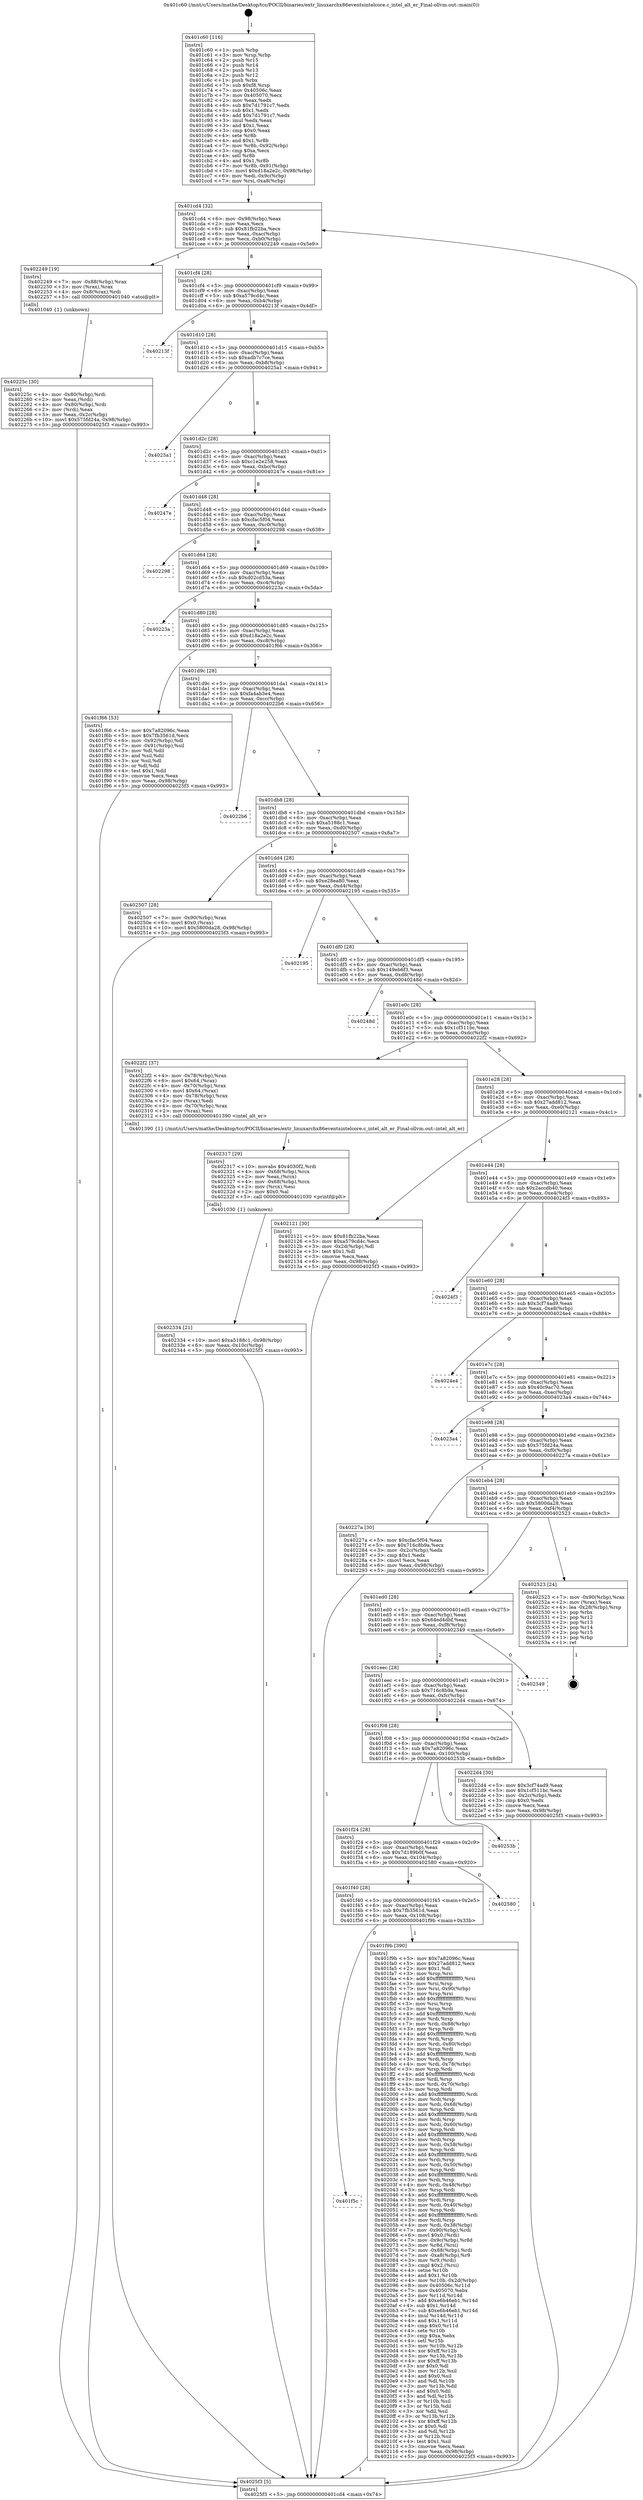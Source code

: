 digraph "0x401c60" {
  label = "0x401c60 (/mnt/c/Users/mathe/Desktop/tcc/POCII/binaries/extr_linuxarchx86eventsintelcore.c_intel_alt_er_Final-ollvm.out::main(0))"
  labelloc = "t"
  node[shape=record]

  Entry [label="",width=0.3,height=0.3,shape=circle,fillcolor=black,style=filled]
  "0x401cd4" [label="{
     0x401cd4 [32]\l
     | [instrs]\l
     &nbsp;&nbsp;0x401cd4 \<+6\>: mov -0x98(%rbp),%eax\l
     &nbsp;&nbsp;0x401cda \<+2\>: mov %eax,%ecx\l
     &nbsp;&nbsp;0x401cdc \<+6\>: sub $0x81fb22ba,%ecx\l
     &nbsp;&nbsp;0x401ce2 \<+6\>: mov %eax,-0xac(%rbp)\l
     &nbsp;&nbsp;0x401ce8 \<+6\>: mov %ecx,-0xb0(%rbp)\l
     &nbsp;&nbsp;0x401cee \<+6\>: je 0000000000402249 \<main+0x5e9\>\l
  }"]
  "0x402249" [label="{
     0x402249 [19]\l
     | [instrs]\l
     &nbsp;&nbsp;0x402249 \<+7\>: mov -0x88(%rbp),%rax\l
     &nbsp;&nbsp;0x402250 \<+3\>: mov (%rax),%rax\l
     &nbsp;&nbsp;0x402253 \<+4\>: mov 0x8(%rax),%rdi\l
     &nbsp;&nbsp;0x402257 \<+5\>: call 0000000000401040 \<atoi@plt\>\l
     | [calls]\l
     &nbsp;&nbsp;0x401040 \{1\} (unknown)\l
  }"]
  "0x401cf4" [label="{
     0x401cf4 [28]\l
     | [instrs]\l
     &nbsp;&nbsp;0x401cf4 \<+5\>: jmp 0000000000401cf9 \<main+0x99\>\l
     &nbsp;&nbsp;0x401cf9 \<+6\>: mov -0xac(%rbp),%eax\l
     &nbsp;&nbsp;0x401cff \<+5\>: sub $0xa579cd4c,%eax\l
     &nbsp;&nbsp;0x401d04 \<+6\>: mov %eax,-0xb4(%rbp)\l
     &nbsp;&nbsp;0x401d0a \<+6\>: je 000000000040213f \<main+0x4df\>\l
  }"]
  Exit [label="",width=0.3,height=0.3,shape=circle,fillcolor=black,style=filled,peripheries=2]
  "0x40213f" [label="{
     0x40213f\l
  }", style=dashed]
  "0x401d10" [label="{
     0x401d10 [28]\l
     | [instrs]\l
     &nbsp;&nbsp;0x401d10 \<+5\>: jmp 0000000000401d15 \<main+0xb5\>\l
     &nbsp;&nbsp;0x401d15 \<+6\>: mov -0xac(%rbp),%eax\l
     &nbsp;&nbsp;0x401d1b \<+5\>: sub $0xadb7c7ce,%eax\l
     &nbsp;&nbsp;0x401d20 \<+6\>: mov %eax,-0xb8(%rbp)\l
     &nbsp;&nbsp;0x401d26 \<+6\>: je 00000000004025a1 \<main+0x941\>\l
  }"]
  "0x402334" [label="{
     0x402334 [21]\l
     | [instrs]\l
     &nbsp;&nbsp;0x402334 \<+10\>: movl $0xa5188c1,-0x98(%rbp)\l
     &nbsp;&nbsp;0x40233e \<+6\>: mov %eax,-0x10c(%rbp)\l
     &nbsp;&nbsp;0x402344 \<+5\>: jmp 00000000004025f3 \<main+0x993\>\l
  }"]
  "0x4025a1" [label="{
     0x4025a1\l
  }", style=dashed]
  "0x401d2c" [label="{
     0x401d2c [28]\l
     | [instrs]\l
     &nbsp;&nbsp;0x401d2c \<+5\>: jmp 0000000000401d31 \<main+0xd1\>\l
     &nbsp;&nbsp;0x401d31 \<+6\>: mov -0xac(%rbp),%eax\l
     &nbsp;&nbsp;0x401d37 \<+5\>: sub $0xc1e2e258,%eax\l
     &nbsp;&nbsp;0x401d3c \<+6\>: mov %eax,-0xbc(%rbp)\l
     &nbsp;&nbsp;0x401d42 \<+6\>: je 000000000040247e \<main+0x81e\>\l
  }"]
  "0x402317" [label="{
     0x402317 [29]\l
     | [instrs]\l
     &nbsp;&nbsp;0x402317 \<+10\>: movabs $0x4030f2,%rdi\l
     &nbsp;&nbsp;0x402321 \<+4\>: mov -0x68(%rbp),%rcx\l
     &nbsp;&nbsp;0x402325 \<+2\>: mov %eax,(%rcx)\l
     &nbsp;&nbsp;0x402327 \<+4\>: mov -0x68(%rbp),%rcx\l
     &nbsp;&nbsp;0x40232b \<+2\>: mov (%rcx),%esi\l
     &nbsp;&nbsp;0x40232d \<+2\>: mov $0x0,%al\l
     &nbsp;&nbsp;0x40232f \<+5\>: call 0000000000401030 \<printf@plt\>\l
     | [calls]\l
     &nbsp;&nbsp;0x401030 \{1\} (unknown)\l
  }"]
  "0x40247e" [label="{
     0x40247e\l
  }", style=dashed]
  "0x401d48" [label="{
     0x401d48 [28]\l
     | [instrs]\l
     &nbsp;&nbsp;0x401d48 \<+5\>: jmp 0000000000401d4d \<main+0xed\>\l
     &nbsp;&nbsp;0x401d4d \<+6\>: mov -0xac(%rbp),%eax\l
     &nbsp;&nbsp;0x401d53 \<+5\>: sub $0xcfac5f04,%eax\l
     &nbsp;&nbsp;0x401d58 \<+6\>: mov %eax,-0xc0(%rbp)\l
     &nbsp;&nbsp;0x401d5e \<+6\>: je 0000000000402298 \<main+0x638\>\l
  }"]
  "0x40225c" [label="{
     0x40225c [30]\l
     | [instrs]\l
     &nbsp;&nbsp;0x40225c \<+4\>: mov -0x80(%rbp),%rdi\l
     &nbsp;&nbsp;0x402260 \<+2\>: mov %eax,(%rdi)\l
     &nbsp;&nbsp;0x402262 \<+4\>: mov -0x80(%rbp),%rdi\l
     &nbsp;&nbsp;0x402266 \<+2\>: mov (%rdi),%eax\l
     &nbsp;&nbsp;0x402268 \<+3\>: mov %eax,-0x2c(%rbp)\l
     &nbsp;&nbsp;0x40226b \<+10\>: movl $0x575fd24a,-0x98(%rbp)\l
     &nbsp;&nbsp;0x402275 \<+5\>: jmp 00000000004025f3 \<main+0x993\>\l
  }"]
  "0x402298" [label="{
     0x402298\l
  }", style=dashed]
  "0x401d64" [label="{
     0x401d64 [28]\l
     | [instrs]\l
     &nbsp;&nbsp;0x401d64 \<+5\>: jmp 0000000000401d69 \<main+0x109\>\l
     &nbsp;&nbsp;0x401d69 \<+6\>: mov -0xac(%rbp),%eax\l
     &nbsp;&nbsp;0x401d6f \<+5\>: sub $0xd02cd53a,%eax\l
     &nbsp;&nbsp;0x401d74 \<+6\>: mov %eax,-0xc4(%rbp)\l
     &nbsp;&nbsp;0x401d7a \<+6\>: je 000000000040223a \<main+0x5da\>\l
  }"]
  "0x401f5c" [label="{
     0x401f5c\l
  }", style=dashed]
  "0x40223a" [label="{
     0x40223a\l
  }", style=dashed]
  "0x401d80" [label="{
     0x401d80 [28]\l
     | [instrs]\l
     &nbsp;&nbsp;0x401d80 \<+5\>: jmp 0000000000401d85 \<main+0x125\>\l
     &nbsp;&nbsp;0x401d85 \<+6\>: mov -0xac(%rbp),%eax\l
     &nbsp;&nbsp;0x401d8b \<+5\>: sub $0xd18a2e2c,%eax\l
     &nbsp;&nbsp;0x401d90 \<+6\>: mov %eax,-0xc8(%rbp)\l
     &nbsp;&nbsp;0x401d96 \<+6\>: je 0000000000401f66 \<main+0x306\>\l
  }"]
  "0x401f9b" [label="{
     0x401f9b [390]\l
     | [instrs]\l
     &nbsp;&nbsp;0x401f9b \<+5\>: mov $0x7a82096c,%eax\l
     &nbsp;&nbsp;0x401fa0 \<+5\>: mov $0x27add812,%ecx\l
     &nbsp;&nbsp;0x401fa5 \<+2\>: mov $0x1,%dl\l
     &nbsp;&nbsp;0x401fa7 \<+3\>: mov %rsp,%rsi\l
     &nbsp;&nbsp;0x401faa \<+4\>: add $0xfffffffffffffff0,%rsi\l
     &nbsp;&nbsp;0x401fae \<+3\>: mov %rsi,%rsp\l
     &nbsp;&nbsp;0x401fb1 \<+7\>: mov %rsi,-0x90(%rbp)\l
     &nbsp;&nbsp;0x401fb8 \<+3\>: mov %rsp,%rsi\l
     &nbsp;&nbsp;0x401fbb \<+4\>: add $0xfffffffffffffff0,%rsi\l
     &nbsp;&nbsp;0x401fbf \<+3\>: mov %rsi,%rsp\l
     &nbsp;&nbsp;0x401fc2 \<+3\>: mov %rsp,%rdi\l
     &nbsp;&nbsp;0x401fc5 \<+4\>: add $0xfffffffffffffff0,%rdi\l
     &nbsp;&nbsp;0x401fc9 \<+3\>: mov %rdi,%rsp\l
     &nbsp;&nbsp;0x401fcc \<+7\>: mov %rdi,-0x88(%rbp)\l
     &nbsp;&nbsp;0x401fd3 \<+3\>: mov %rsp,%rdi\l
     &nbsp;&nbsp;0x401fd6 \<+4\>: add $0xfffffffffffffff0,%rdi\l
     &nbsp;&nbsp;0x401fda \<+3\>: mov %rdi,%rsp\l
     &nbsp;&nbsp;0x401fdd \<+4\>: mov %rdi,-0x80(%rbp)\l
     &nbsp;&nbsp;0x401fe1 \<+3\>: mov %rsp,%rdi\l
     &nbsp;&nbsp;0x401fe4 \<+4\>: add $0xfffffffffffffff0,%rdi\l
     &nbsp;&nbsp;0x401fe8 \<+3\>: mov %rdi,%rsp\l
     &nbsp;&nbsp;0x401feb \<+4\>: mov %rdi,-0x78(%rbp)\l
     &nbsp;&nbsp;0x401fef \<+3\>: mov %rsp,%rdi\l
     &nbsp;&nbsp;0x401ff2 \<+4\>: add $0xfffffffffffffff0,%rdi\l
     &nbsp;&nbsp;0x401ff6 \<+3\>: mov %rdi,%rsp\l
     &nbsp;&nbsp;0x401ff9 \<+4\>: mov %rdi,-0x70(%rbp)\l
     &nbsp;&nbsp;0x401ffd \<+3\>: mov %rsp,%rdi\l
     &nbsp;&nbsp;0x402000 \<+4\>: add $0xfffffffffffffff0,%rdi\l
     &nbsp;&nbsp;0x402004 \<+3\>: mov %rdi,%rsp\l
     &nbsp;&nbsp;0x402007 \<+4\>: mov %rdi,-0x68(%rbp)\l
     &nbsp;&nbsp;0x40200b \<+3\>: mov %rsp,%rdi\l
     &nbsp;&nbsp;0x40200e \<+4\>: add $0xfffffffffffffff0,%rdi\l
     &nbsp;&nbsp;0x402012 \<+3\>: mov %rdi,%rsp\l
     &nbsp;&nbsp;0x402015 \<+4\>: mov %rdi,-0x60(%rbp)\l
     &nbsp;&nbsp;0x402019 \<+3\>: mov %rsp,%rdi\l
     &nbsp;&nbsp;0x40201c \<+4\>: add $0xfffffffffffffff0,%rdi\l
     &nbsp;&nbsp;0x402020 \<+3\>: mov %rdi,%rsp\l
     &nbsp;&nbsp;0x402023 \<+4\>: mov %rdi,-0x58(%rbp)\l
     &nbsp;&nbsp;0x402027 \<+3\>: mov %rsp,%rdi\l
     &nbsp;&nbsp;0x40202a \<+4\>: add $0xfffffffffffffff0,%rdi\l
     &nbsp;&nbsp;0x40202e \<+3\>: mov %rdi,%rsp\l
     &nbsp;&nbsp;0x402031 \<+4\>: mov %rdi,-0x50(%rbp)\l
     &nbsp;&nbsp;0x402035 \<+3\>: mov %rsp,%rdi\l
     &nbsp;&nbsp;0x402038 \<+4\>: add $0xfffffffffffffff0,%rdi\l
     &nbsp;&nbsp;0x40203c \<+3\>: mov %rdi,%rsp\l
     &nbsp;&nbsp;0x40203f \<+4\>: mov %rdi,-0x48(%rbp)\l
     &nbsp;&nbsp;0x402043 \<+3\>: mov %rsp,%rdi\l
     &nbsp;&nbsp;0x402046 \<+4\>: add $0xfffffffffffffff0,%rdi\l
     &nbsp;&nbsp;0x40204a \<+3\>: mov %rdi,%rsp\l
     &nbsp;&nbsp;0x40204d \<+4\>: mov %rdi,-0x40(%rbp)\l
     &nbsp;&nbsp;0x402051 \<+3\>: mov %rsp,%rdi\l
     &nbsp;&nbsp;0x402054 \<+4\>: add $0xfffffffffffffff0,%rdi\l
     &nbsp;&nbsp;0x402058 \<+3\>: mov %rdi,%rsp\l
     &nbsp;&nbsp;0x40205b \<+4\>: mov %rdi,-0x38(%rbp)\l
     &nbsp;&nbsp;0x40205f \<+7\>: mov -0x90(%rbp),%rdi\l
     &nbsp;&nbsp;0x402066 \<+6\>: movl $0x0,(%rdi)\l
     &nbsp;&nbsp;0x40206c \<+7\>: mov -0x9c(%rbp),%r8d\l
     &nbsp;&nbsp;0x402073 \<+3\>: mov %r8d,(%rsi)\l
     &nbsp;&nbsp;0x402076 \<+7\>: mov -0x88(%rbp),%rdi\l
     &nbsp;&nbsp;0x40207d \<+7\>: mov -0xa8(%rbp),%r9\l
     &nbsp;&nbsp;0x402084 \<+3\>: mov %r9,(%rdi)\l
     &nbsp;&nbsp;0x402087 \<+3\>: cmpl $0x2,(%rsi)\l
     &nbsp;&nbsp;0x40208a \<+4\>: setne %r10b\l
     &nbsp;&nbsp;0x40208e \<+4\>: and $0x1,%r10b\l
     &nbsp;&nbsp;0x402092 \<+4\>: mov %r10b,-0x2d(%rbp)\l
     &nbsp;&nbsp;0x402096 \<+8\>: mov 0x40506c,%r11d\l
     &nbsp;&nbsp;0x40209e \<+7\>: mov 0x405070,%ebx\l
     &nbsp;&nbsp;0x4020a5 \<+3\>: mov %r11d,%r14d\l
     &nbsp;&nbsp;0x4020a8 \<+7\>: add $0xe6b46eb1,%r14d\l
     &nbsp;&nbsp;0x4020af \<+4\>: sub $0x1,%r14d\l
     &nbsp;&nbsp;0x4020b3 \<+7\>: sub $0xe6b46eb1,%r14d\l
     &nbsp;&nbsp;0x4020ba \<+4\>: imul %r14d,%r11d\l
     &nbsp;&nbsp;0x4020be \<+4\>: and $0x1,%r11d\l
     &nbsp;&nbsp;0x4020c2 \<+4\>: cmp $0x0,%r11d\l
     &nbsp;&nbsp;0x4020c6 \<+4\>: sete %r10b\l
     &nbsp;&nbsp;0x4020ca \<+3\>: cmp $0xa,%ebx\l
     &nbsp;&nbsp;0x4020cd \<+4\>: setl %r15b\l
     &nbsp;&nbsp;0x4020d1 \<+3\>: mov %r10b,%r12b\l
     &nbsp;&nbsp;0x4020d4 \<+4\>: xor $0xff,%r12b\l
     &nbsp;&nbsp;0x4020d8 \<+3\>: mov %r15b,%r13b\l
     &nbsp;&nbsp;0x4020db \<+4\>: xor $0xff,%r13b\l
     &nbsp;&nbsp;0x4020df \<+3\>: xor $0x0,%dl\l
     &nbsp;&nbsp;0x4020e2 \<+3\>: mov %r12b,%sil\l
     &nbsp;&nbsp;0x4020e5 \<+4\>: and $0x0,%sil\l
     &nbsp;&nbsp;0x4020e9 \<+3\>: and %dl,%r10b\l
     &nbsp;&nbsp;0x4020ec \<+3\>: mov %r13b,%dil\l
     &nbsp;&nbsp;0x4020ef \<+4\>: and $0x0,%dil\l
     &nbsp;&nbsp;0x4020f3 \<+3\>: and %dl,%r15b\l
     &nbsp;&nbsp;0x4020f6 \<+3\>: or %r10b,%sil\l
     &nbsp;&nbsp;0x4020f9 \<+3\>: or %r15b,%dil\l
     &nbsp;&nbsp;0x4020fc \<+3\>: xor %dil,%sil\l
     &nbsp;&nbsp;0x4020ff \<+3\>: or %r13b,%r12b\l
     &nbsp;&nbsp;0x402102 \<+4\>: xor $0xff,%r12b\l
     &nbsp;&nbsp;0x402106 \<+3\>: or $0x0,%dl\l
     &nbsp;&nbsp;0x402109 \<+3\>: and %dl,%r12b\l
     &nbsp;&nbsp;0x40210c \<+3\>: or %r12b,%sil\l
     &nbsp;&nbsp;0x40210f \<+4\>: test $0x1,%sil\l
     &nbsp;&nbsp;0x402113 \<+3\>: cmovne %ecx,%eax\l
     &nbsp;&nbsp;0x402116 \<+6\>: mov %eax,-0x98(%rbp)\l
     &nbsp;&nbsp;0x40211c \<+5\>: jmp 00000000004025f3 \<main+0x993\>\l
  }"]
  "0x401f66" [label="{
     0x401f66 [53]\l
     | [instrs]\l
     &nbsp;&nbsp;0x401f66 \<+5\>: mov $0x7a82096c,%eax\l
     &nbsp;&nbsp;0x401f6b \<+5\>: mov $0x7fb3561d,%ecx\l
     &nbsp;&nbsp;0x401f70 \<+6\>: mov -0x92(%rbp),%dl\l
     &nbsp;&nbsp;0x401f76 \<+7\>: mov -0x91(%rbp),%sil\l
     &nbsp;&nbsp;0x401f7d \<+3\>: mov %dl,%dil\l
     &nbsp;&nbsp;0x401f80 \<+3\>: and %sil,%dil\l
     &nbsp;&nbsp;0x401f83 \<+3\>: xor %sil,%dl\l
     &nbsp;&nbsp;0x401f86 \<+3\>: or %dl,%dil\l
     &nbsp;&nbsp;0x401f89 \<+4\>: test $0x1,%dil\l
     &nbsp;&nbsp;0x401f8d \<+3\>: cmovne %ecx,%eax\l
     &nbsp;&nbsp;0x401f90 \<+6\>: mov %eax,-0x98(%rbp)\l
     &nbsp;&nbsp;0x401f96 \<+5\>: jmp 00000000004025f3 \<main+0x993\>\l
  }"]
  "0x401d9c" [label="{
     0x401d9c [28]\l
     | [instrs]\l
     &nbsp;&nbsp;0x401d9c \<+5\>: jmp 0000000000401da1 \<main+0x141\>\l
     &nbsp;&nbsp;0x401da1 \<+6\>: mov -0xac(%rbp),%eax\l
     &nbsp;&nbsp;0x401da7 \<+5\>: sub $0xfa4ab3e4,%eax\l
     &nbsp;&nbsp;0x401dac \<+6\>: mov %eax,-0xcc(%rbp)\l
     &nbsp;&nbsp;0x401db2 \<+6\>: je 00000000004022b6 \<main+0x656\>\l
  }"]
  "0x4025f3" [label="{
     0x4025f3 [5]\l
     | [instrs]\l
     &nbsp;&nbsp;0x4025f3 \<+5\>: jmp 0000000000401cd4 \<main+0x74\>\l
  }"]
  "0x401c60" [label="{
     0x401c60 [116]\l
     | [instrs]\l
     &nbsp;&nbsp;0x401c60 \<+1\>: push %rbp\l
     &nbsp;&nbsp;0x401c61 \<+3\>: mov %rsp,%rbp\l
     &nbsp;&nbsp;0x401c64 \<+2\>: push %r15\l
     &nbsp;&nbsp;0x401c66 \<+2\>: push %r14\l
     &nbsp;&nbsp;0x401c68 \<+2\>: push %r13\l
     &nbsp;&nbsp;0x401c6a \<+2\>: push %r12\l
     &nbsp;&nbsp;0x401c6c \<+1\>: push %rbx\l
     &nbsp;&nbsp;0x401c6d \<+7\>: sub $0xf8,%rsp\l
     &nbsp;&nbsp;0x401c74 \<+7\>: mov 0x40506c,%eax\l
     &nbsp;&nbsp;0x401c7b \<+7\>: mov 0x405070,%ecx\l
     &nbsp;&nbsp;0x401c82 \<+2\>: mov %eax,%edx\l
     &nbsp;&nbsp;0x401c84 \<+6\>: sub $0x7d1791c7,%edx\l
     &nbsp;&nbsp;0x401c8a \<+3\>: sub $0x1,%edx\l
     &nbsp;&nbsp;0x401c8d \<+6\>: add $0x7d1791c7,%edx\l
     &nbsp;&nbsp;0x401c93 \<+3\>: imul %edx,%eax\l
     &nbsp;&nbsp;0x401c96 \<+3\>: and $0x1,%eax\l
     &nbsp;&nbsp;0x401c99 \<+3\>: cmp $0x0,%eax\l
     &nbsp;&nbsp;0x401c9c \<+4\>: sete %r8b\l
     &nbsp;&nbsp;0x401ca0 \<+4\>: and $0x1,%r8b\l
     &nbsp;&nbsp;0x401ca4 \<+7\>: mov %r8b,-0x92(%rbp)\l
     &nbsp;&nbsp;0x401cab \<+3\>: cmp $0xa,%ecx\l
     &nbsp;&nbsp;0x401cae \<+4\>: setl %r8b\l
     &nbsp;&nbsp;0x401cb2 \<+4\>: and $0x1,%r8b\l
     &nbsp;&nbsp;0x401cb6 \<+7\>: mov %r8b,-0x91(%rbp)\l
     &nbsp;&nbsp;0x401cbd \<+10\>: movl $0xd18a2e2c,-0x98(%rbp)\l
     &nbsp;&nbsp;0x401cc7 \<+6\>: mov %edi,-0x9c(%rbp)\l
     &nbsp;&nbsp;0x401ccd \<+7\>: mov %rsi,-0xa8(%rbp)\l
  }"]
  "0x401f40" [label="{
     0x401f40 [28]\l
     | [instrs]\l
     &nbsp;&nbsp;0x401f40 \<+5\>: jmp 0000000000401f45 \<main+0x2e5\>\l
     &nbsp;&nbsp;0x401f45 \<+6\>: mov -0xac(%rbp),%eax\l
     &nbsp;&nbsp;0x401f4b \<+5\>: sub $0x7fb3561d,%eax\l
     &nbsp;&nbsp;0x401f50 \<+6\>: mov %eax,-0x108(%rbp)\l
     &nbsp;&nbsp;0x401f56 \<+6\>: je 0000000000401f9b \<main+0x33b\>\l
  }"]
  "0x4022b6" [label="{
     0x4022b6\l
  }", style=dashed]
  "0x401db8" [label="{
     0x401db8 [28]\l
     | [instrs]\l
     &nbsp;&nbsp;0x401db8 \<+5\>: jmp 0000000000401dbd \<main+0x15d\>\l
     &nbsp;&nbsp;0x401dbd \<+6\>: mov -0xac(%rbp),%eax\l
     &nbsp;&nbsp;0x401dc3 \<+5\>: sub $0xa5188c1,%eax\l
     &nbsp;&nbsp;0x401dc8 \<+6\>: mov %eax,-0xd0(%rbp)\l
     &nbsp;&nbsp;0x401dce \<+6\>: je 0000000000402507 \<main+0x8a7\>\l
  }"]
  "0x402580" [label="{
     0x402580\l
  }", style=dashed]
  "0x402507" [label="{
     0x402507 [28]\l
     | [instrs]\l
     &nbsp;&nbsp;0x402507 \<+7\>: mov -0x90(%rbp),%rax\l
     &nbsp;&nbsp;0x40250e \<+6\>: movl $0x0,(%rax)\l
     &nbsp;&nbsp;0x402514 \<+10\>: movl $0x5800da28,-0x98(%rbp)\l
     &nbsp;&nbsp;0x40251e \<+5\>: jmp 00000000004025f3 \<main+0x993\>\l
  }"]
  "0x401dd4" [label="{
     0x401dd4 [28]\l
     | [instrs]\l
     &nbsp;&nbsp;0x401dd4 \<+5\>: jmp 0000000000401dd9 \<main+0x179\>\l
     &nbsp;&nbsp;0x401dd9 \<+6\>: mov -0xac(%rbp),%eax\l
     &nbsp;&nbsp;0x401ddf \<+5\>: sub $0xe28ea80,%eax\l
     &nbsp;&nbsp;0x401de4 \<+6\>: mov %eax,-0xd4(%rbp)\l
     &nbsp;&nbsp;0x401dea \<+6\>: je 0000000000402195 \<main+0x535\>\l
  }"]
  "0x401f24" [label="{
     0x401f24 [28]\l
     | [instrs]\l
     &nbsp;&nbsp;0x401f24 \<+5\>: jmp 0000000000401f29 \<main+0x2c9\>\l
     &nbsp;&nbsp;0x401f29 \<+6\>: mov -0xac(%rbp),%eax\l
     &nbsp;&nbsp;0x401f2f \<+5\>: sub $0x7d189b0f,%eax\l
     &nbsp;&nbsp;0x401f34 \<+6\>: mov %eax,-0x104(%rbp)\l
     &nbsp;&nbsp;0x401f3a \<+6\>: je 0000000000402580 \<main+0x920\>\l
  }"]
  "0x402195" [label="{
     0x402195\l
  }", style=dashed]
  "0x401df0" [label="{
     0x401df0 [28]\l
     | [instrs]\l
     &nbsp;&nbsp;0x401df0 \<+5\>: jmp 0000000000401df5 \<main+0x195\>\l
     &nbsp;&nbsp;0x401df5 \<+6\>: mov -0xac(%rbp),%eax\l
     &nbsp;&nbsp;0x401dfb \<+5\>: sub $0x149eb6f3,%eax\l
     &nbsp;&nbsp;0x401e00 \<+6\>: mov %eax,-0xd8(%rbp)\l
     &nbsp;&nbsp;0x401e06 \<+6\>: je 000000000040248d \<main+0x82d\>\l
  }"]
  "0x40253b" [label="{
     0x40253b\l
  }", style=dashed]
  "0x40248d" [label="{
     0x40248d\l
  }", style=dashed]
  "0x401e0c" [label="{
     0x401e0c [28]\l
     | [instrs]\l
     &nbsp;&nbsp;0x401e0c \<+5\>: jmp 0000000000401e11 \<main+0x1b1\>\l
     &nbsp;&nbsp;0x401e11 \<+6\>: mov -0xac(%rbp),%eax\l
     &nbsp;&nbsp;0x401e17 \<+5\>: sub $0x1cf511bc,%eax\l
     &nbsp;&nbsp;0x401e1c \<+6\>: mov %eax,-0xdc(%rbp)\l
     &nbsp;&nbsp;0x401e22 \<+6\>: je 00000000004022f2 \<main+0x692\>\l
  }"]
  "0x401f08" [label="{
     0x401f08 [28]\l
     | [instrs]\l
     &nbsp;&nbsp;0x401f08 \<+5\>: jmp 0000000000401f0d \<main+0x2ad\>\l
     &nbsp;&nbsp;0x401f0d \<+6\>: mov -0xac(%rbp),%eax\l
     &nbsp;&nbsp;0x401f13 \<+5\>: sub $0x7a82096c,%eax\l
     &nbsp;&nbsp;0x401f18 \<+6\>: mov %eax,-0x100(%rbp)\l
     &nbsp;&nbsp;0x401f1e \<+6\>: je 000000000040253b \<main+0x8db\>\l
  }"]
  "0x4022f2" [label="{
     0x4022f2 [37]\l
     | [instrs]\l
     &nbsp;&nbsp;0x4022f2 \<+4\>: mov -0x78(%rbp),%rax\l
     &nbsp;&nbsp;0x4022f6 \<+6\>: movl $0x64,(%rax)\l
     &nbsp;&nbsp;0x4022fc \<+4\>: mov -0x70(%rbp),%rax\l
     &nbsp;&nbsp;0x402300 \<+6\>: movl $0x64,(%rax)\l
     &nbsp;&nbsp;0x402306 \<+4\>: mov -0x78(%rbp),%rax\l
     &nbsp;&nbsp;0x40230a \<+2\>: mov (%rax),%edi\l
     &nbsp;&nbsp;0x40230c \<+4\>: mov -0x70(%rbp),%rax\l
     &nbsp;&nbsp;0x402310 \<+2\>: mov (%rax),%esi\l
     &nbsp;&nbsp;0x402312 \<+5\>: call 0000000000401390 \<intel_alt_er\>\l
     | [calls]\l
     &nbsp;&nbsp;0x401390 \{1\} (/mnt/c/Users/mathe/Desktop/tcc/POCII/binaries/extr_linuxarchx86eventsintelcore.c_intel_alt_er_Final-ollvm.out::intel_alt_er)\l
  }"]
  "0x401e28" [label="{
     0x401e28 [28]\l
     | [instrs]\l
     &nbsp;&nbsp;0x401e28 \<+5\>: jmp 0000000000401e2d \<main+0x1cd\>\l
     &nbsp;&nbsp;0x401e2d \<+6\>: mov -0xac(%rbp),%eax\l
     &nbsp;&nbsp;0x401e33 \<+5\>: sub $0x27add812,%eax\l
     &nbsp;&nbsp;0x401e38 \<+6\>: mov %eax,-0xe0(%rbp)\l
     &nbsp;&nbsp;0x401e3e \<+6\>: je 0000000000402121 \<main+0x4c1\>\l
  }"]
  "0x4022d4" [label="{
     0x4022d4 [30]\l
     | [instrs]\l
     &nbsp;&nbsp;0x4022d4 \<+5\>: mov $0x3cf74ad9,%eax\l
     &nbsp;&nbsp;0x4022d9 \<+5\>: mov $0x1cf511bc,%ecx\l
     &nbsp;&nbsp;0x4022de \<+3\>: mov -0x2c(%rbp),%edx\l
     &nbsp;&nbsp;0x4022e1 \<+3\>: cmp $0x0,%edx\l
     &nbsp;&nbsp;0x4022e4 \<+3\>: cmove %ecx,%eax\l
     &nbsp;&nbsp;0x4022e7 \<+6\>: mov %eax,-0x98(%rbp)\l
     &nbsp;&nbsp;0x4022ed \<+5\>: jmp 00000000004025f3 \<main+0x993\>\l
  }"]
  "0x402121" [label="{
     0x402121 [30]\l
     | [instrs]\l
     &nbsp;&nbsp;0x402121 \<+5\>: mov $0x81fb22ba,%eax\l
     &nbsp;&nbsp;0x402126 \<+5\>: mov $0xa579cd4c,%ecx\l
     &nbsp;&nbsp;0x40212b \<+3\>: mov -0x2d(%rbp),%dl\l
     &nbsp;&nbsp;0x40212e \<+3\>: test $0x1,%dl\l
     &nbsp;&nbsp;0x402131 \<+3\>: cmovne %ecx,%eax\l
     &nbsp;&nbsp;0x402134 \<+6\>: mov %eax,-0x98(%rbp)\l
     &nbsp;&nbsp;0x40213a \<+5\>: jmp 00000000004025f3 \<main+0x993\>\l
  }"]
  "0x401e44" [label="{
     0x401e44 [28]\l
     | [instrs]\l
     &nbsp;&nbsp;0x401e44 \<+5\>: jmp 0000000000401e49 \<main+0x1e9\>\l
     &nbsp;&nbsp;0x401e49 \<+6\>: mov -0xac(%rbp),%eax\l
     &nbsp;&nbsp;0x401e4f \<+5\>: sub $0x2accdb40,%eax\l
     &nbsp;&nbsp;0x401e54 \<+6\>: mov %eax,-0xe4(%rbp)\l
     &nbsp;&nbsp;0x401e5a \<+6\>: je 00000000004024f3 \<main+0x893\>\l
  }"]
  "0x401eec" [label="{
     0x401eec [28]\l
     | [instrs]\l
     &nbsp;&nbsp;0x401eec \<+5\>: jmp 0000000000401ef1 \<main+0x291\>\l
     &nbsp;&nbsp;0x401ef1 \<+6\>: mov -0xac(%rbp),%eax\l
     &nbsp;&nbsp;0x401ef7 \<+5\>: sub $0x716c8b9a,%eax\l
     &nbsp;&nbsp;0x401efc \<+6\>: mov %eax,-0xfc(%rbp)\l
     &nbsp;&nbsp;0x401f02 \<+6\>: je 00000000004022d4 \<main+0x674\>\l
  }"]
  "0x4024f3" [label="{
     0x4024f3\l
  }", style=dashed]
  "0x401e60" [label="{
     0x401e60 [28]\l
     | [instrs]\l
     &nbsp;&nbsp;0x401e60 \<+5\>: jmp 0000000000401e65 \<main+0x205\>\l
     &nbsp;&nbsp;0x401e65 \<+6\>: mov -0xac(%rbp),%eax\l
     &nbsp;&nbsp;0x401e6b \<+5\>: sub $0x3cf74ad9,%eax\l
     &nbsp;&nbsp;0x401e70 \<+6\>: mov %eax,-0xe8(%rbp)\l
     &nbsp;&nbsp;0x401e76 \<+6\>: je 00000000004024e4 \<main+0x884\>\l
  }"]
  "0x402349" [label="{
     0x402349\l
  }", style=dashed]
  "0x4024e4" [label="{
     0x4024e4\l
  }", style=dashed]
  "0x401e7c" [label="{
     0x401e7c [28]\l
     | [instrs]\l
     &nbsp;&nbsp;0x401e7c \<+5\>: jmp 0000000000401e81 \<main+0x221\>\l
     &nbsp;&nbsp;0x401e81 \<+6\>: mov -0xac(%rbp),%eax\l
     &nbsp;&nbsp;0x401e87 \<+5\>: sub $0x40c9ac70,%eax\l
     &nbsp;&nbsp;0x401e8c \<+6\>: mov %eax,-0xec(%rbp)\l
     &nbsp;&nbsp;0x401e92 \<+6\>: je 00000000004023a4 \<main+0x744\>\l
  }"]
  "0x401ed0" [label="{
     0x401ed0 [28]\l
     | [instrs]\l
     &nbsp;&nbsp;0x401ed0 \<+5\>: jmp 0000000000401ed5 \<main+0x275\>\l
     &nbsp;&nbsp;0x401ed5 \<+6\>: mov -0xac(%rbp),%eax\l
     &nbsp;&nbsp;0x401edb \<+5\>: sub $0x64ed4dbf,%eax\l
     &nbsp;&nbsp;0x401ee0 \<+6\>: mov %eax,-0xf8(%rbp)\l
     &nbsp;&nbsp;0x401ee6 \<+6\>: je 0000000000402349 \<main+0x6e9\>\l
  }"]
  "0x4023a4" [label="{
     0x4023a4\l
  }", style=dashed]
  "0x401e98" [label="{
     0x401e98 [28]\l
     | [instrs]\l
     &nbsp;&nbsp;0x401e98 \<+5\>: jmp 0000000000401e9d \<main+0x23d\>\l
     &nbsp;&nbsp;0x401e9d \<+6\>: mov -0xac(%rbp),%eax\l
     &nbsp;&nbsp;0x401ea3 \<+5\>: sub $0x575fd24a,%eax\l
     &nbsp;&nbsp;0x401ea8 \<+6\>: mov %eax,-0xf0(%rbp)\l
     &nbsp;&nbsp;0x401eae \<+6\>: je 000000000040227a \<main+0x61a\>\l
  }"]
  "0x402523" [label="{
     0x402523 [24]\l
     | [instrs]\l
     &nbsp;&nbsp;0x402523 \<+7\>: mov -0x90(%rbp),%rax\l
     &nbsp;&nbsp;0x40252a \<+2\>: mov (%rax),%eax\l
     &nbsp;&nbsp;0x40252c \<+4\>: lea -0x28(%rbp),%rsp\l
     &nbsp;&nbsp;0x402530 \<+1\>: pop %rbx\l
     &nbsp;&nbsp;0x402531 \<+2\>: pop %r12\l
     &nbsp;&nbsp;0x402533 \<+2\>: pop %r13\l
     &nbsp;&nbsp;0x402535 \<+2\>: pop %r14\l
     &nbsp;&nbsp;0x402537 \<+2\>: pop %r15\l
     &nbsp;&nbsp;0x402539 \<+1\>: pop %rbp\l
     &nbsp;&nbsp;0x40253a \<+1\>: ret\l
  }"]
  "0x40227a" [label="{
     0x40227a [30]\l
     | [instrs]\l
     &nbsp;&nbsp;0x40227a \<+5\>: mov $0xcfac5f04,%eax\l
     &nbsp;&nbsp;0x40227f \<+5\>: mov $0x716c8b9a,%ecx\l
     &nbsp;&nbsp;0x402284 \<+3\>: mov -0x2c(%rbp),%edx\l
     &nbsp;&nbsp;0x402287 \<+3\>: cmp $0x1,%edx\l
     &nbsp;&nbsp;0x40228a \<+3\>: cmovl %ecx,%eax\l
     &nbsp;&nbsp;0x40228d \<+6\>: mov %eax,-0x98(%rbp)\l
     &nbsp;&nbsp;0x402293 \<+5\>: jmp 00000000004025f3 \<main+0x993\>\l
  }"]
  "0x401eb4" [label="{
     0x401eb4 [28]\l
     | [instrs]\l
     &nbsp;&nbsp;0x401eb4 \<+5\>: jmp 0000000000401eb9 \<main+0x259\>\l
     &nbsp;&nbsp;0x401eb9 \<+6\>: mov -0xac(%rbp),%eax\l
     &nbsp;&nbsp;0x401ebf \<+5\>: sub $0x5800da28,%eax\l
     &nbsp;&nbsp;0x401ec4 \<+6\>: mov %eax,-0xf4(%rbp)\l
     &nbsp;&nbsp;0x401eca \<+6\>: je 0000000000402523 \<main+0x8c3\>\l
  }"]
  Entry -> "0x401c60" [label=" 1"]
  "0x401cd4" -> "0x402249" [label=" 1"]
  "0x401cd4" -> "0x401cf4" [label=" 8"]
  "0x402523" -> Exit [label=" 1"]
  "0x401cf4" -> "0x40213f" [label=" 0"]
  "0x401cf4" -> "0x401d10" [label=" 8"]
  "0x402507" -> "0x4025f3" [label=" 1"]
  "0x401d10" -> "0x4025a1" [label=" 0"]
  "0x401d10" -> "0x401d2c" [label=" 8"]
  "0x402334" -> "0x4025f3" [label=" 1"]
  "0x401d2c" -> "0x40247e" [label=" 0"]
  "0x401d2c" -> "0x401d48" [label=" 8"]
  "0x402317" -> "0x402334" [label=" 1"]
  "0x401d48" -> "0x402298" [label=" 0"]
  "0x401d48" -> "0x401d64" [label=" 8"]
  "0x4022f2" -> "0x402317" [label=" 1"]
  "0x401d64" -> "0x40223a" [label=" 0"]
  "0x401d64" -> "0x401d80" [label=" 8"]
  "0x40227a" -> "0x4025f3" [label=" 1"]
  "0x401d80" -> "0x401f66" [label=" 1"]
  "0x401d80" -> "0x401d9c" [label=" 7"]
  "0x401f66" -> "0x4025f3" [label=" 1"]
  "0x401c60" -> "0x401cd4" [label=" 1"]
  "0x4025f3" -> "0x401cd4" [label=" 8"]
  "0x40225c" -> "0x4025f3" [label=" 1"]
  "0x401d9c" -> "0x4022b6" [label=" 0"]
  "0x401d9c" -> "0x401db8" [label=" 7"]
  "0x402121" -> "0x4025f3" [label=" 1"]
  "0x401db8" -> "0x402507" [label=" 1"]
  "0x401db8" -> "0x401dd4" [label=" 6"]
  "0x401f9b" -> "0x4025f3" [label=" 1"]
  "0x401dd4" -> "0x402195" [label=" 0"]
  "0x401dd4" -> "0x401df0" [label=" 6"]
  "0x401f40" -> "0x401f5c" [label=" 0"]
  "0x401df0" -> "0x40248d" [label=" 0"]
  "0x401df0" -> "0x401e0c" [label=" 6"]
  "0x401f40" -> "0x401f9b" [label=" 1"]
  "0x401e0c" -> "0x4022f2" [label=" 1"]
  "0x401e0c" -> "0x401e28" [label=" 5"]
  "0x401f24" -> "0x401f40" [label=" 1"]
  "0x401e28" -> "0x402121" [label=" 1"]
  "0x401e28" -> "0x401e44" [label=" 4"]
  "0x401f24" -> "0x402580" [label=" 0"]
  "0x401e44" -> "0x4024f3" [label=" 0"]
  "0x401e44" -> "0x401e60" [label=" 4"]
  "0x401f08" -> "0x401f24" [label=" 1"]
  "0x401e60" -> "0x4024e4" [label=" 0"]
  "0x401e60" -> "0x401e7c" [label=" 4"]
  "0x401f08" -> "0x40253b" [label=" 0"]
  "0x401e7c" -> "0x4023a4" [label=" 0"]
  "0x401e7c" -> "0x401e98" [label=" 4"]
  "0x401eec" -> "0x401f08" [label=" 1"]
  "0x401e98" -> "0x40227a" [label=" 1"]
  "0x401e98" -> "0x401eb4" [label=" 3"]
  "0x401eec" -> "0x4022d4" [label=" 1"]
  "0x401eb4" -> "0x402523" [label=" 1"]
  "0x401eb4" -> "0x401ed0" [label=" 2"]
  "0x402249" -> "0x40225c" [label=" 1"]
  "0x401ed0" -> "0x402349" [label=" 0"]
  "0x401ed0" -> "0x401eec" [label=" 2"]
  "0x4022d4" -> "0x4025f3" [label=" 1"]
}
